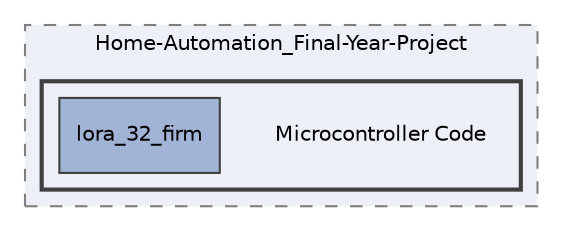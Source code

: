 digraph "C:/Users/Hadad NYIRENDA/Desktop/Work/Home-Automation_Final-Year-Project/Microcontroller Code"
{
 // LATEX_PDF_SIZE
  edge [fontname="Helvetica",fontsize="10",labelfontname="Helvetica",labelfontsize="10"];
  node [fontname="Helvetica",fontsize="10",shape=record];
  compound=true
  subgraph clusterdir_d1ad64fd7e06b98a1c219166e7b6ceb2 {
    graph [ bgcolor="#edf0f7", pencolor="grey50", style="filled,dashed,", label="Home-Automation_Final-Year-Project", fontname="Helvetica", fontsize="10", URL="dir_d1ad64fd7e06b98a1c219166e7b6ceb2.html"]
  subgraph clusterdir_2cd2d5a08b175bba954c57c015d7f57b {
    graph [ bgcolor="#edf0f7", pencolor="grey25", style="filled,bold,", label="", fontname="Helvetica", fontsize="10", URL="dir_2cd2d5a08b175bba954c57c015d7f57b.html"]
    dir_2cd2d5a08b175bba954c57c015d7f57b [shape=plaintext, label="Microcontroller Code"];
  dir_22a3ad3624eeaab3bb5e202185524edd [shape=box, label="lora_32_firm", style="filled,", fillcolor="#a2b4d6", color="grey25", URL="dir_22a3ad3624eeaab3bb5e202185524edd.html"];
  }
  }
}
